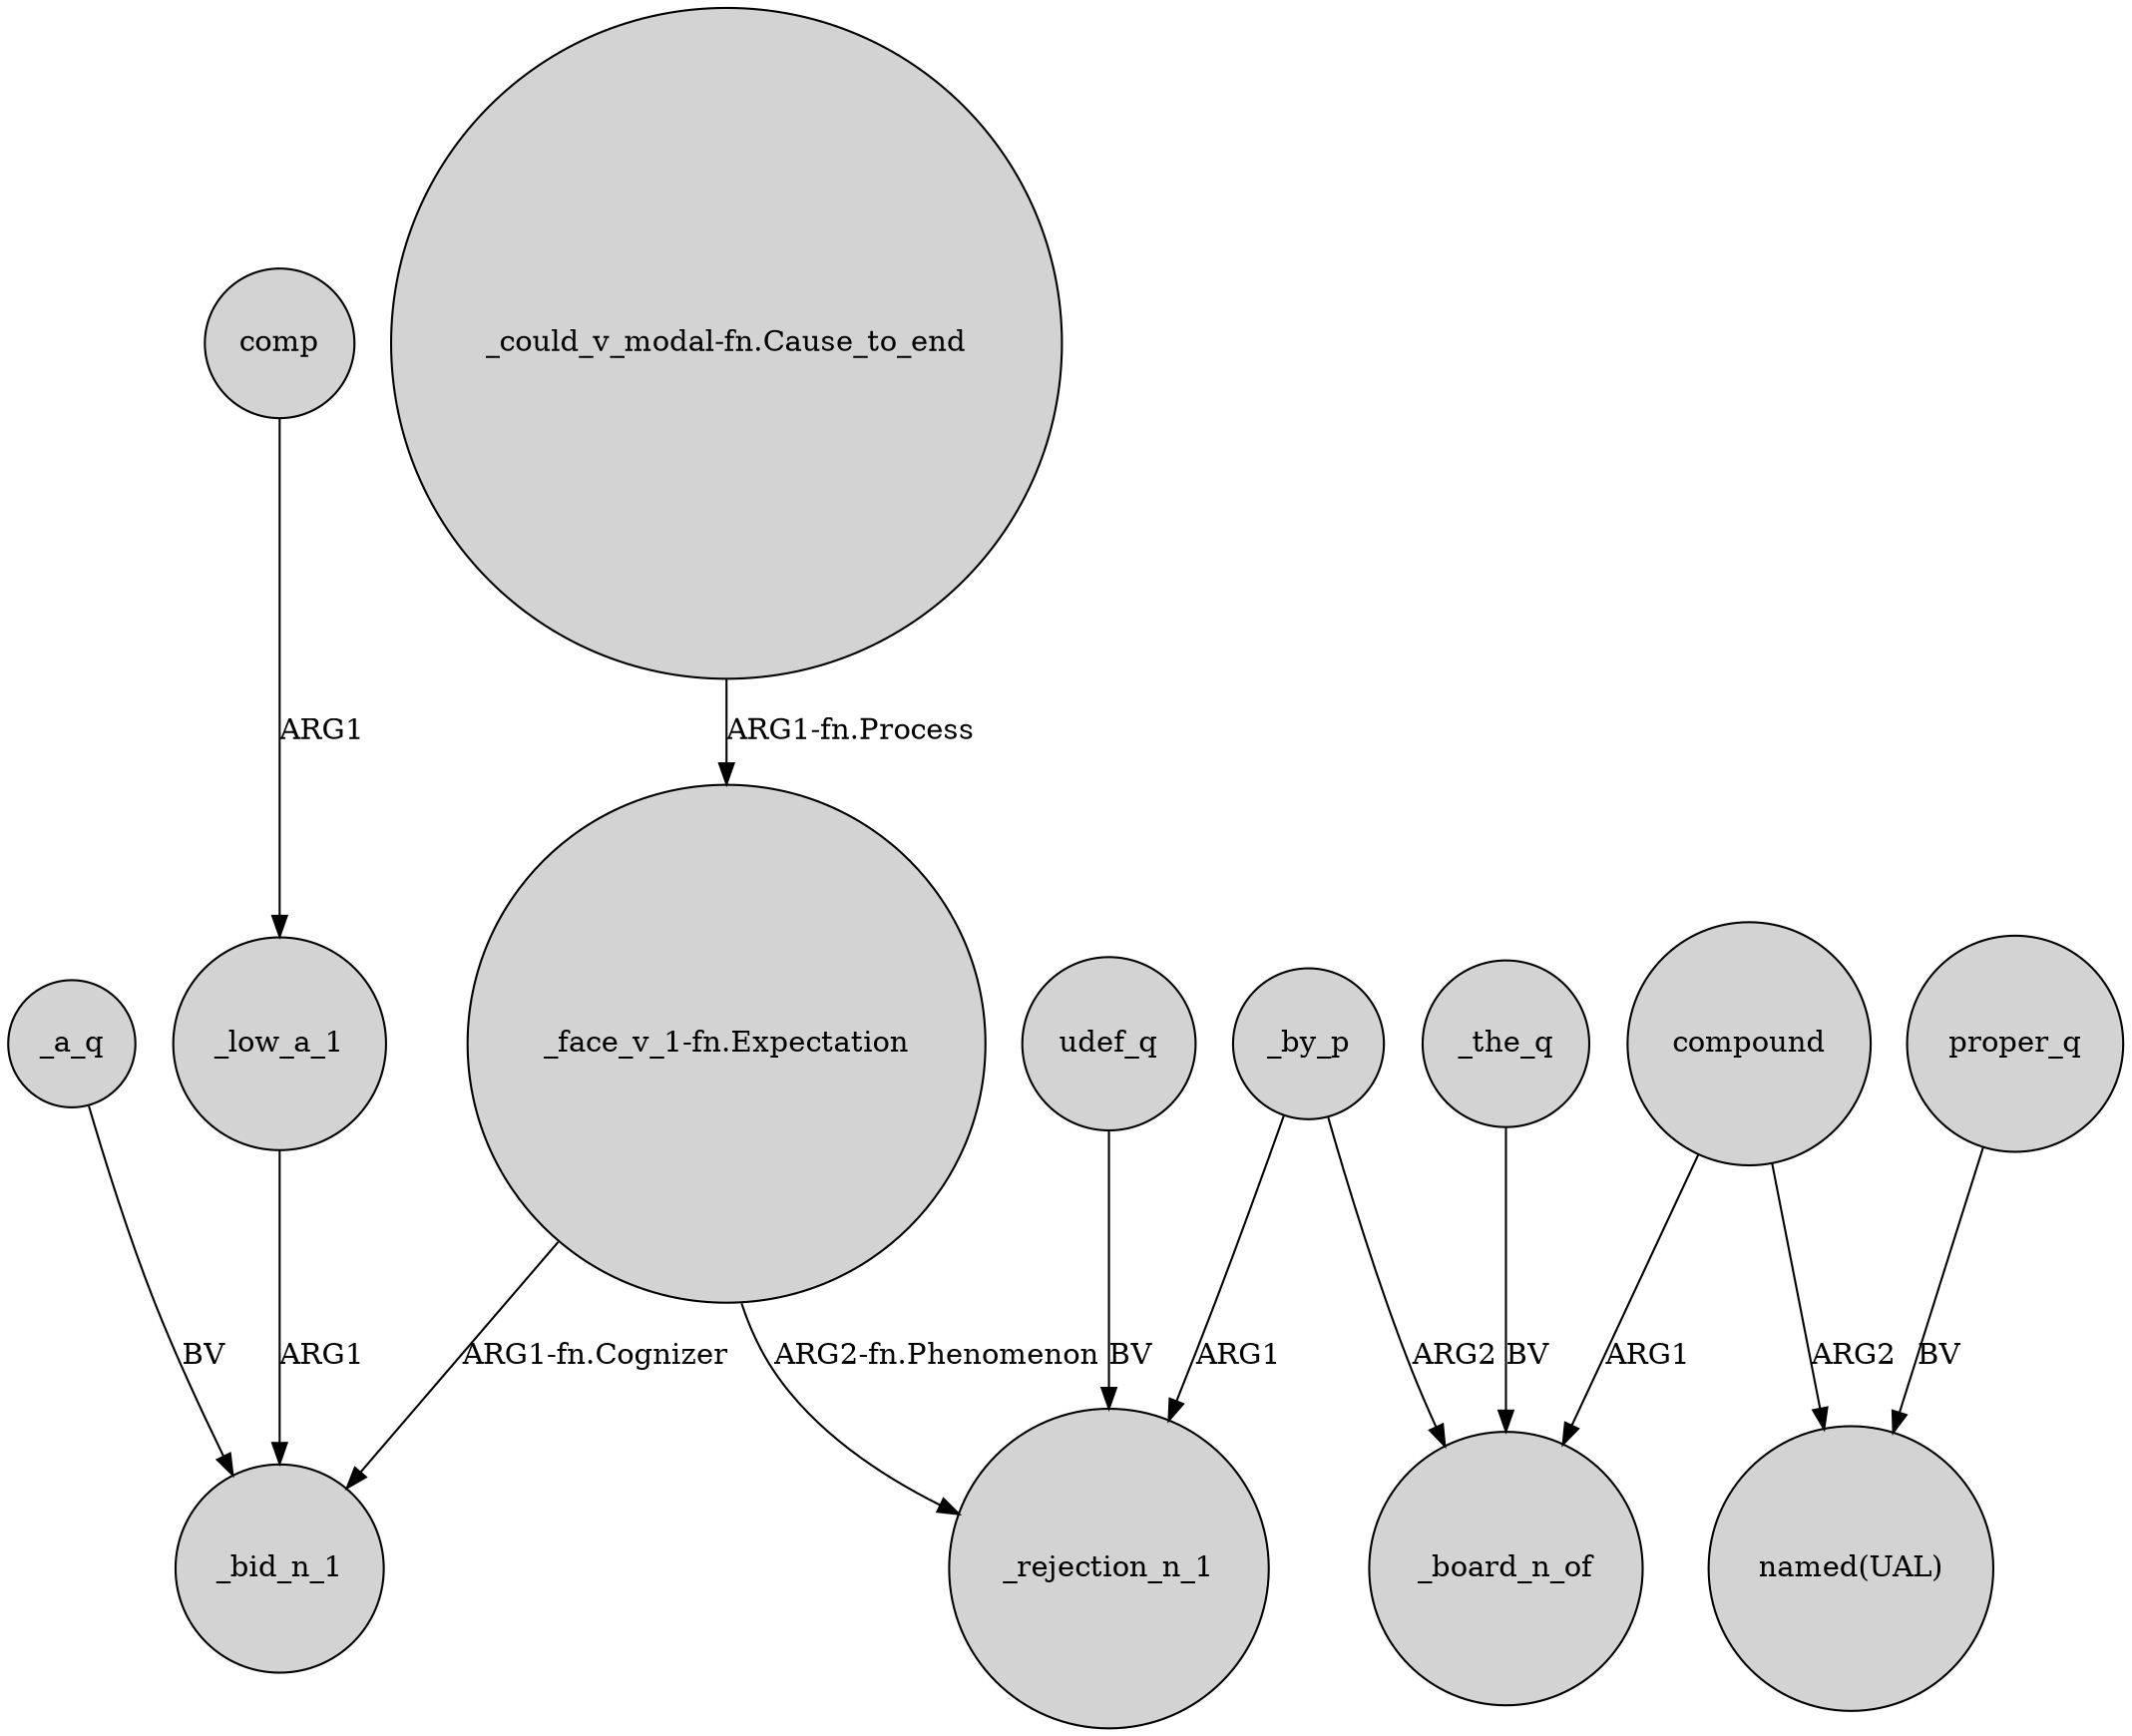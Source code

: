 digraph {
	node [shape=circle style=filled]
	_a_q -> _bid_n_1 [label=BV]
	"_face_v_1-fn.Expectation" -> _bid_n_1 [label="ARG1-fn.Cognizer"]
	compound -> _board_n_of [label=ARG1]
	comp -> _low_a_1 [label=ARG1]
	_low_a_1 -> _bid_n_1 [label=ARG1]
	"_could_v_modal-fn.Cause_to_end" -> "_face_v_1-fn.Expectation" [label="ARG1-fn.Process"]
	_the_q -> _board_n_of [label=BV]
	_by_p -> _board_n_of [label=ARG2]
	"_face_v_1-fn.Expectation" -> _rejection_n_1 [label="ARG2-fn.Phenomenon"]
	_by_p -> _rejection_n_1 [label=ARG1]
	udef_q -> _rejection_n_1 [label=BV]
	proper_q -> "named(UAL)" [label=BV]
	compound -> "named(UAL)" [label=ARG2]
}
